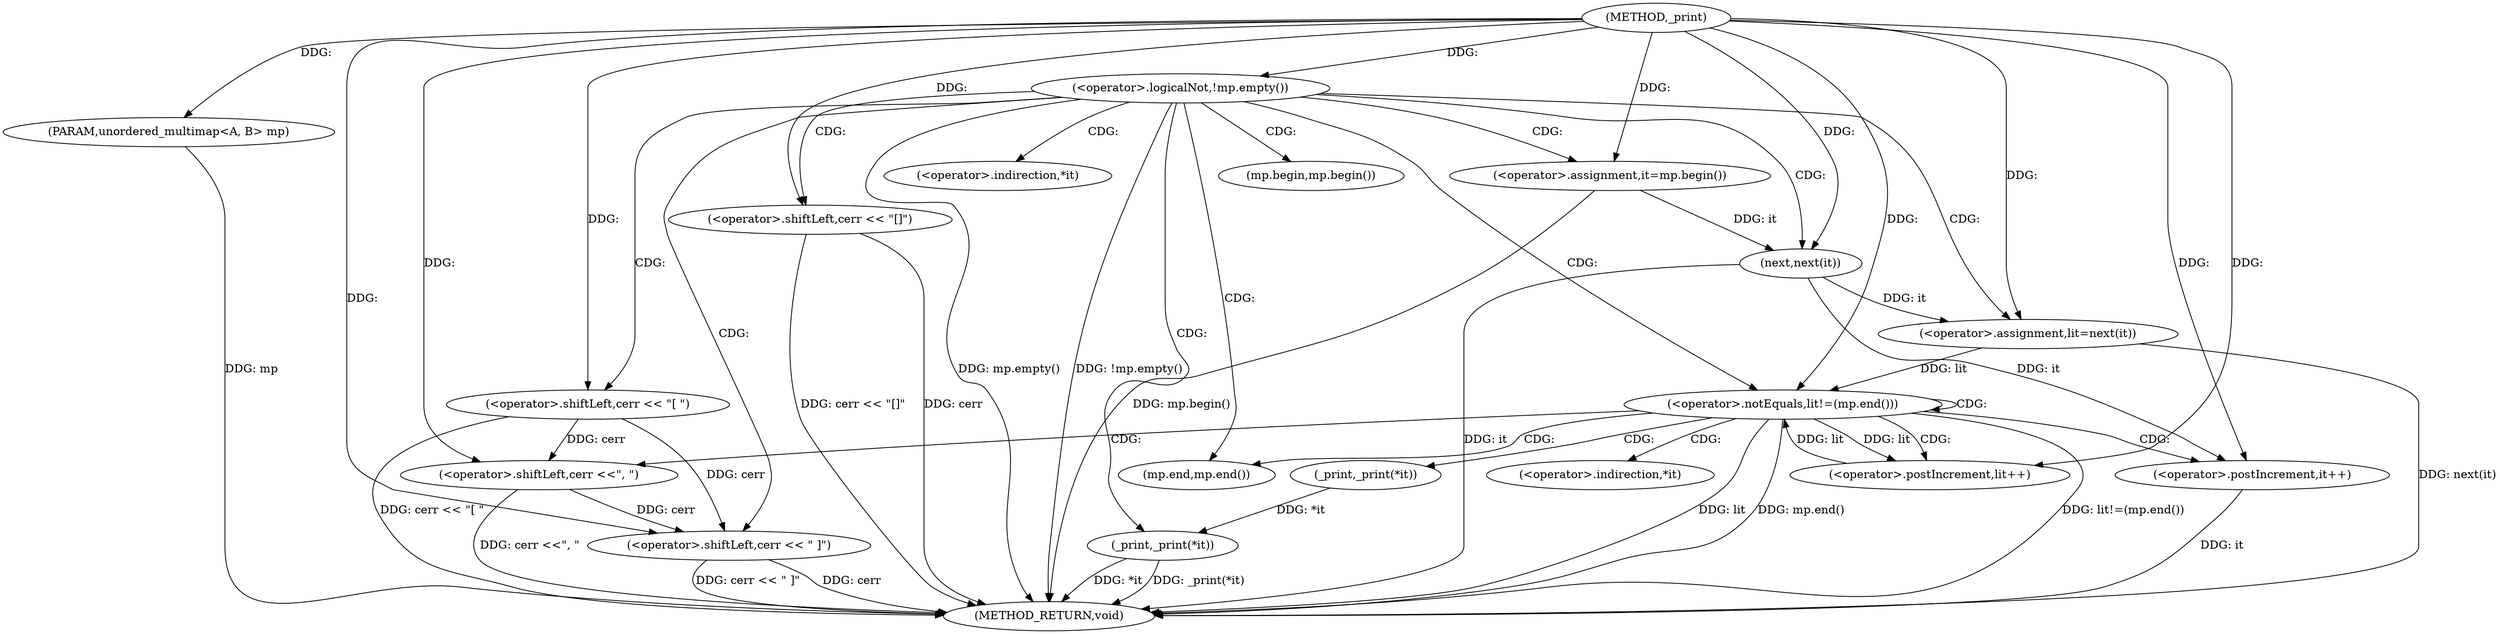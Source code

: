 digraph "_print" {  
"1000687" [label = "(METHOD,_print)" ]
"1000733" [label = "(METHOD_RETURN,void)" ]
"1000688" [label = "(PARAM,unordered_multimap<A, B> mp)" ]
"1000691" [label = "(<operator>.logicalNot,!mp.empty())" ]
"1000694" [label = "(<operator>.shiftLeft,cerr << \"[ \")" ]
"1000698" [label = "(<operator>.assignment,it=mp.begin())" ]
"1000722" [label = "(_print,_print(*it))" ]
"1000725" [label = "(<operator>.shiftLeft,cerr << \" ]\")" ]
"1000703" [label = "(<operator>.assignment,lit=next(it))" ]
"1000707" [label = "(<operator>.notEquals,lit!=(mp.end()))" ]
"1000730" [label = "(<operator>.shiftLeft,cerr << \"[]\")" ]
"1000711" [label = "(<operator>.postIncrement,it++)" ]
"1000713" [label = "(<operator>.postIncrement,lit++)" ]
"1000716" [label = "(_print,_print(*it))" ]
"1000719" [label = "(<operator>.shiftLeft,cerr <<\", \")" ]
"1000705" [label = "(next,next(it))" ]
"1000700" [label = "(mp.begin,mp.begin())" ]
"1000723" [label = "(<operator>.indirection,*it)" ]
"1000709" [label = "(mp.end,mp.end())" ]
"1000717" [label = "(<operator>.indirection,*it)" ]
  "1000688" -> "1000733"  [ label = "DDG: mp"] 
  "1000691" -> "1000733"  [ label = "DDG: mp.empty()"] 
  "1000691" -> "1000733"  [ label = "DDG: !mp.empty()"] 
  "1000730" -> "1000733"  [ label = "DDG: cerr"] 
  "1000730" -> "1000733"  [ label = "DDG: cerr << \"[]\""] 
  "1000694" -> "1000733"  [ label = "DDG: cerr << \"[ \""] 
  "1000698" -> "1000733"  [ label = "DDG: mp.begin()"] 
  "1000705" -> "1000733"  [ label = "DDG: it"] 
  "1000703" -> "1000733"  [ label = "DDG: next(it)"] 
  "1000707" -> "1000733"  [ label = "DDG: lit"] 
  "1000707" -> "1000733"  [ label = "DDG: mp.end()"] 
  "1000707" -> "1000733"  [ label = "DDG: lit!=(mp.end())"] 
  "1000722" -> "1000733"  [ label = "DDG: *it"] 
  "1000722" -> "1000733"  [ label = "DDG: _print(*it)"] 
  "1000725" -> "1000733"  [ label = "DDG: cerr"] 
  "1000725" -> "1000733"  [ label = "DDG: cerr << \" ]\""] 
  "1000719" -> "1000733"  [ label = "DDG: cerr <<\", \""] 
  "1000711" -> "1000733"  [ label = "DDG: it"] 
  "1000687" -> "1000688"  [ label = "DDG: "] 
  "1000687" -> "1000691"  [ label = "DDG: "] 
  "1000687" -> "1000698"  [ label = "DDG: "] 
  "1000687" -> "1000694"  [ label = "DDG: "] 
  "1000705" -> "1000703"  [ label = "DDG: it"] 
  "1000716" -> "1000722"  [ label = "DDG: *it"] 
  "1000694" -> "1000725"  [ label = "DDG: cerr"] 
  "1000719" -> "1000725"  [ label = "DDG: cerr"] 
  "1000687" -> "1000725"  [ label = "DDG: "] 
  "1000687" -> "1000703"  [ label = "DDG: "] 
  "1000703" -> "1000707"  [ label = "DDG: lit"] 
  "1000713" -> "1000707"  [ label = "DDG: lit"] 
  "1000687" -> "1000707"  [ label = "DDG: "] 
  "1000687" -> "1000730"  [ label = "DDG: "] 
  "1000698" -> "1000705"  [ label = "DDG: it"] 
  "1000687" -> "1000705"  [ label = "DDG: "] 
  "1000705" -> "1000711"  [ label = "DDG: it"] 
  "1000687" -> "1000711"  [ label = "DDG: "] 
  "1000707" -> "1000713"  [ label = "DDG: lit"] 
  "1000687" -> "1000713"  [ label = "DDG: "] 
  "1000694" -> "1000719"  [ label = "DDG: cerr"] 
  "1000687" -> "1000719"  [ label = "DDG: "] 
  "1000691" -> "1000694"  [ label = "CDG: "] 
  "1000691" -> "1000703"  [ label = "CDG: "] 
  "1000691" -> "1000707"  [ label = "CDG: "] 
  "1000691" -> "1000722"  [ label = "CDG: "] 
  "1000691" -> "1000723"  [ label = "CDG: "] 
  "1000691" -> "1000725"  [ label = "CDG: "] 
  "1000691" -> "1000705"  [ label = "CDG: "] 
  "1000691" -> "1000698"  [ label = "CDG: "] 
  "1000691" -> "1000730"  [ label = "CDG: "] 
  "1000691" -> "1000709"  [ label = "CDG: "] 
  "1000691" -> "1000700"  [ label = "CDG: "] 
  "1000707" -> "1000713"  [ label = "CDG: "] 
  "1000707" -> "1000717"  [ label = "CDG: "] 
  "1000707" -> "1000711"  [ label = "CDG: "] 
  "1000707" -> "1000707"  [ label = "CDG: "] 
  "1000707" -> "1000719"  [ label = "CDG: "] 
  "1000707" -> "1000709"  [ label = "CDG: "] 
  "1000707" -> "1000716"  [ label = "CDG: "] 
}
